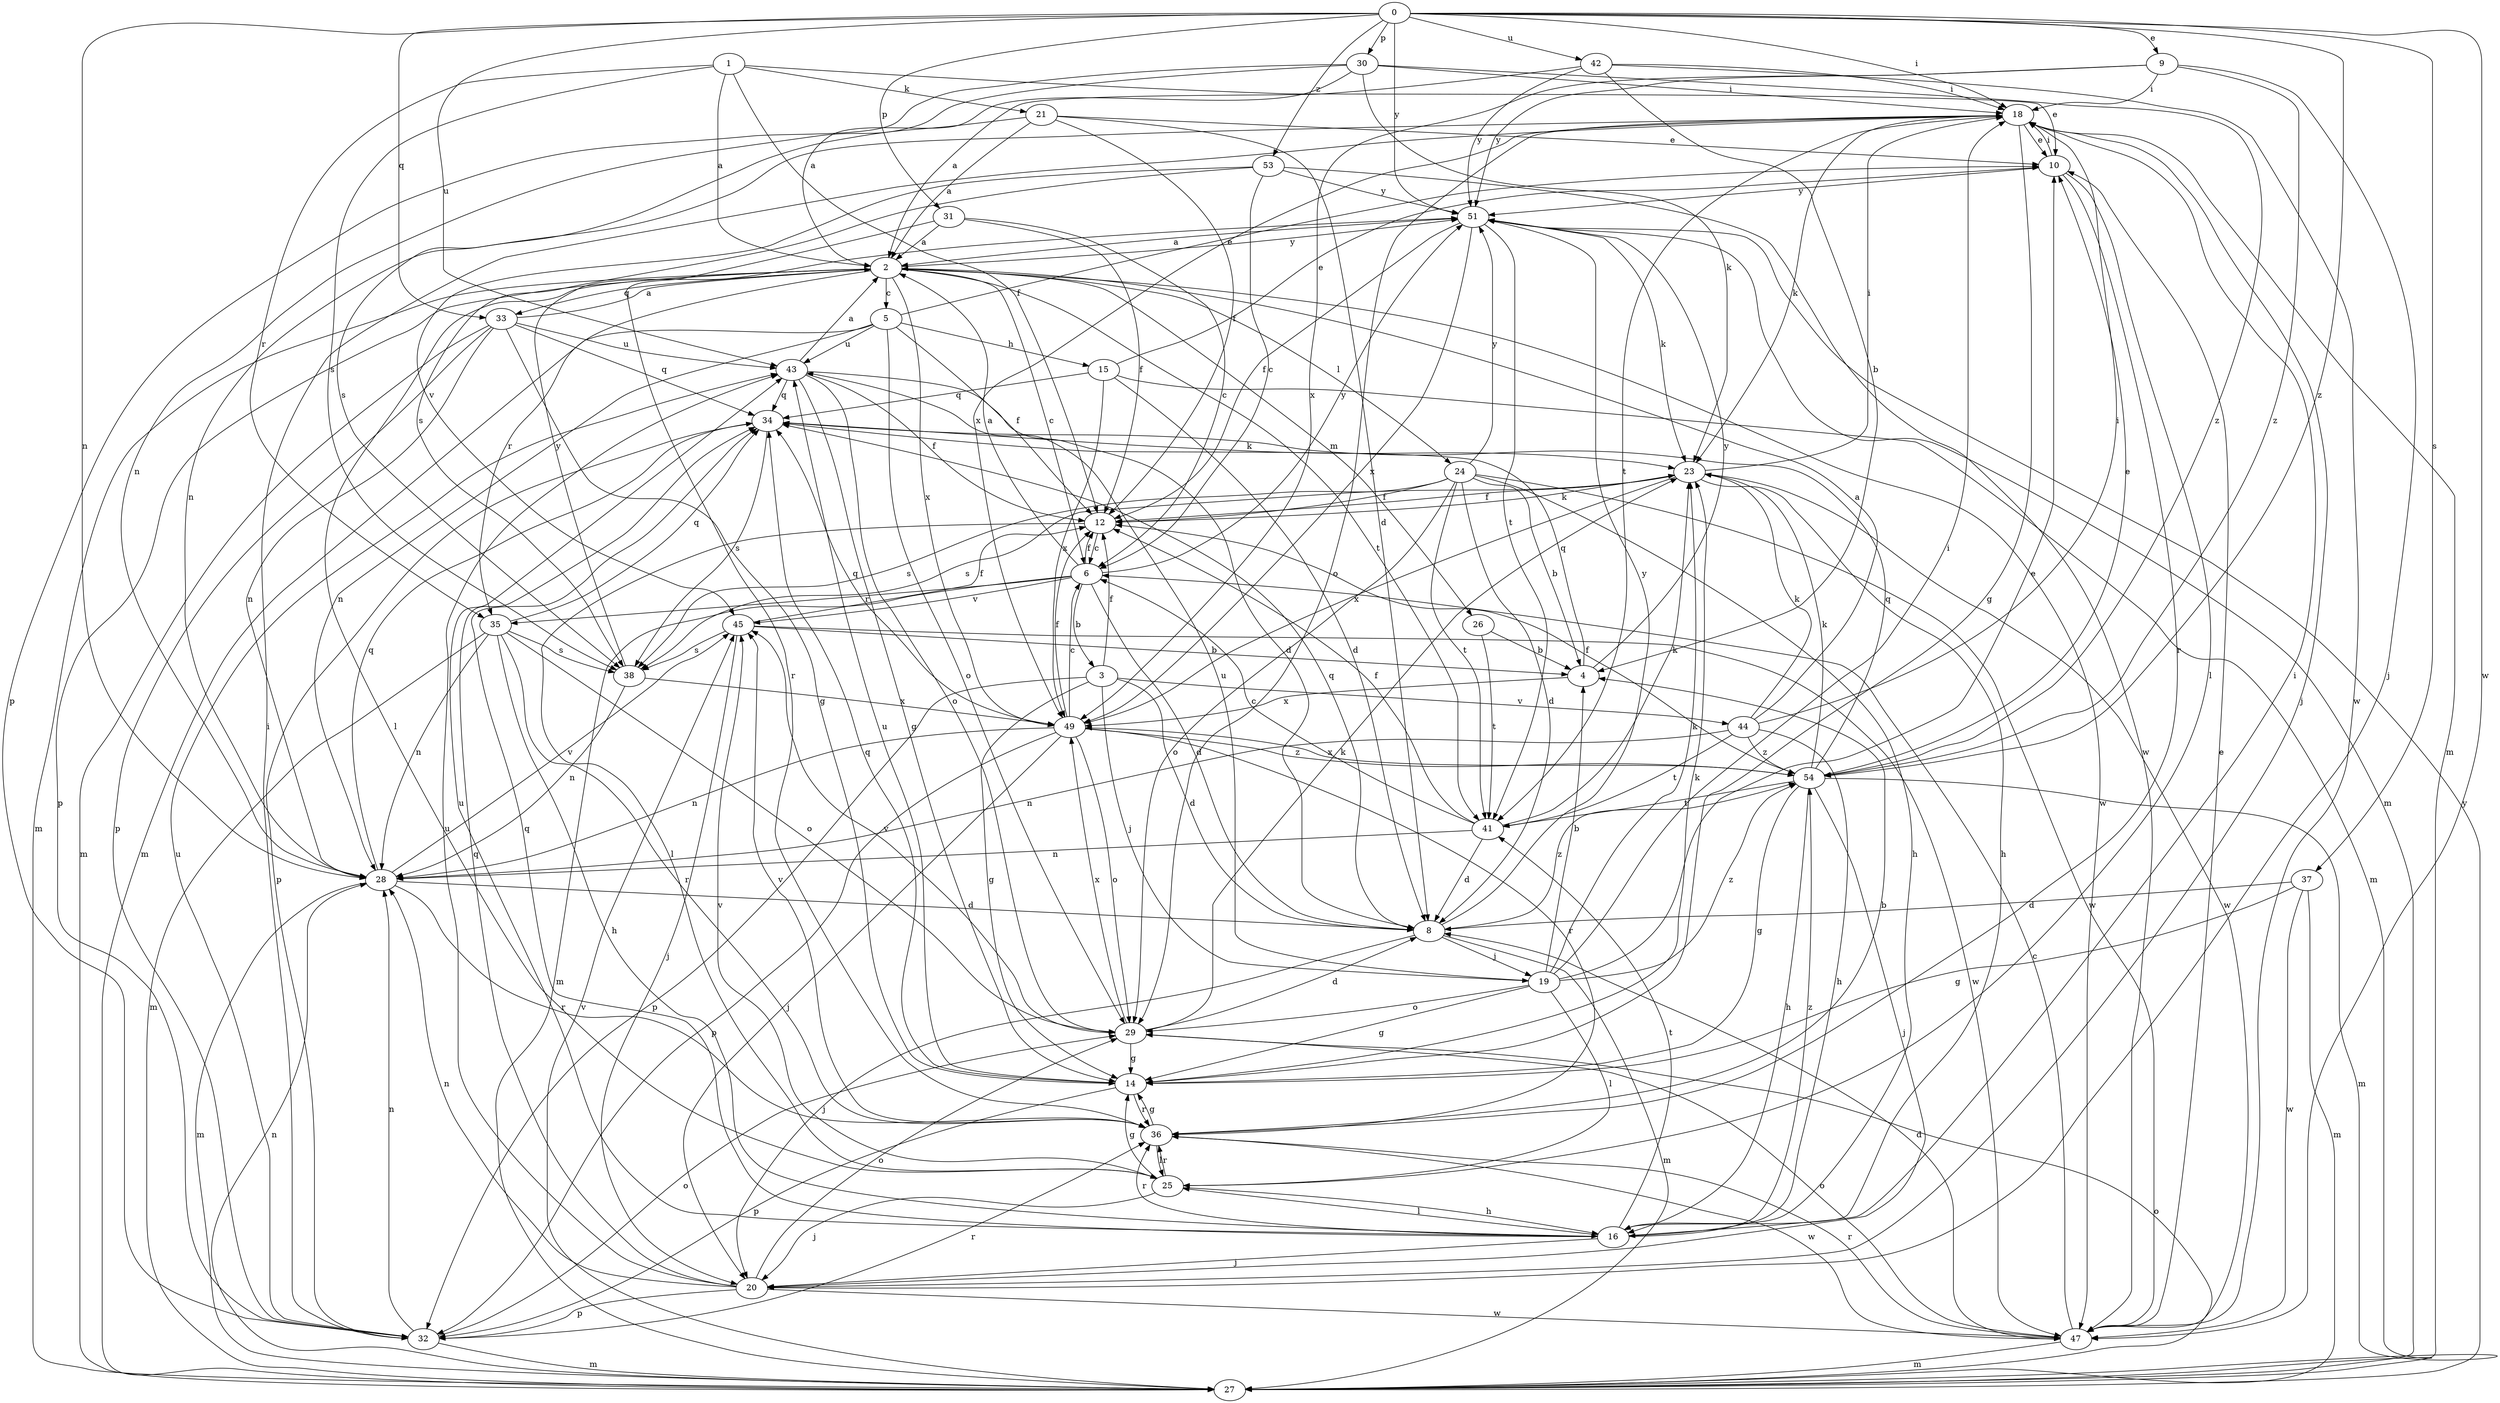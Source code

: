 strict digraph  {
0;
1;
2;
3;
4;
5;
6;
8;
9;
10;
12;
14;
15;
16;
18;
19;
20;
21;
23;
24;
25;
26;
27;
28;
29;
30;
31;
32;
33;
34;
35;
36;
37;
38;
41;
42;
43;
44;
45;
47;
49;
51;
53;
54;
0 -> 9  [label=e];
0 -> 18  [label=i];
0 -> 28  [label=n];
0 -> 30  [label=p];
0 -> 31  [label=p];
0 -> 33  [label=q];
0 -> 37  [label=s];
0 -> 42  [label=u];
0 -> 43  [label=u];
0 -> 47  [label=w];
0 -> 51  [label=y];
0 -> 53  [label=z];
0 -> 54  [label=z];
1 -> 2  [label=a];
1 -> 10  [label=e];
1 -> 12  [label=f];
1 -> 21  [label=k];
1 -> 35  [label=r];
1 -> 38  [label=s];
2 -> 5  [label=c];
2 -> 6  [label=c];
2 -> 24  [label=l];
2 -> 25  [label=l];
2 -> 26  [label=m];
2 -> 27  [label=m];
2 -> 32  [label=p];
2 -> 33  [label=q];
2 -> 35  [label=r];
2 -> 41  [label=t];
2 -> 47  [label=w];
2 -> 49  [label=x];
2 -> 51  [label=y];
3 -> 8  [label=d];
3 -> 12  [label=f];
3 -> 14  [label=g];
3 -> 19  [label=j];
3 -> 32  [label=p];
3 -> 44  [label=v];
4 -> 34  [label=q];
4 -> 49  [label=x];
4 -> 51  [label=y];
5 -> 10  [label=e];
5 -> 12  [label=f];
5 -> 15  [label=h];
5 -> 27  [label=m];
5 -> 28  [label=n];
5 -> 29  [label=o];
5 -> 43  [label=u];
6 -> 2  [label=a];
6 -> 3  [label=b];
6 -> 8  [label=d];
6 -> 12  [label=f];
6 -> 27  [label=m];
6 -> 35  [label=r];
6 -> 45  [label=v];
6 -> 51  [label=y];
8 -> 19  [label=j];
8 -> 20  [label=j];
8 -> 27  [label=m];
8 -> 34  [label=q];
8 -> 51  [label=y];
8 -> 54  [label=z];
9 -> 18  [label=i];
9 -> 20  [label=j];
9 -> 49  [label=x];
9 -> 51  [label=y];
9 -> 54  [label=z];
10 -> 18  [label=i];
10 -> 25  [label=l];
10 -> 36  [label=r];
10 -> 51  [label=y];
12 -> 6  [label=c];
12 -> 23  [label=k];
12 -> 25  [label=l];
14 -> 23  [label=k];
14 -> 32  [label=p];
14 -> 34  [label=q];
14 -> 36  [label=r];
14 -> 43  [label=u];
15 -> 8  [label=d];
15 -> 10  [label=e];
15 -> 27  [label=m];
15 -> 34  [label=q];
15 -> 49  [label=x];
16 -> 18  [label=i];
16 -> 20  [label=j];
16 -> 25  [label=l];
16 -> 34  [label=q];
16 -> 36  [label=r];
16 -> 41  [label=t];
16 -> 43  [label=u];
16 -> 54  [label=z];
18 -> 10  [label=e];
18 -> 14  [label=g];
18 -> 20  [label=j];
18 -> 23  [label=k];
18 -> 27  [label=m];
18 -> 28  [label=n];
18 -> 29  [label=o];
18 -> 41  [label=t];
18 -> 49  [label=x];
19 -> 4  [label=b];
19 -> 10  [label=e];
19 -> 14  [label=g];
19 -> 18  [label=i];
19 -> 23  [label=k];
19 -> 25  [label=l];
19 -> 29  [label=o];
19 -> 43  [label=u];
19 -> 54  [label=z];
20 -> 28  [label=n];
20 -> 29  [label=o];
20 -> 32  [label=p];
20 -> 34  [label=q];
20 -> 43  [label=u];
20 -> 47  [label=w];
21 -> 2  [label=a];
21 -> 8  [label=d];
21 -> 10  [label=e];
21 -> 12  [label=f];
21 -> 38  [label=s];
23 -> 12  [label=f];
23 -> 16  [label=h];
23 -> 18  [label=i];
23 -> 38  [label=s];
23 -> 47  [label=w];
23 -> 49  [label=x];
24 -> 4  [label=b];
24 -> 8  [label=d];
24 -> 12  [label=f];
24 -> 16  [label=h];
24 -> 29  [label=o];
24 -> 38  [label=s];
24 -> 41  [label=t];
24 -> 47  [label=w];
24 -> 51  [label=y];
25 -> 14  [label=g];
25 -> 16  [label=h];
25 -> 20  [label=j];
25 -> 36  [label=r];
25 -> 45  [label=v];
26 -> 4  [label=b];
26 -> 41  [label=t];
27 -> 28  [label=n];
27 -> 29  [label=o];
27 -> 45  [label=v];
27 -> 51  [label=y];
28 -> 8  [label=d];
28 -> 27  [label=m];
28 -> 34  [label=q];
28 -> 36  [label=r];
28 -> 45  [label=v];
29 -> 8  [label=d];
29 -> 14  [label=g];
29 -> 23  [label=k];
29 -> 45  [label=v];
29 -> 49  [label=x];
30 -> 2  [label=a];
30 -> 18  [label=i];
30 -> 23  [label=k];
30 -> 28  [label=n];
30 -> 32  [label=p];
30 -> 54  [label=z];
31 -> 2  [label=a];
31 -> 6  [label=c];
31 -> 12  [label=f];
31 -> 36  [label=r];
32 -> 18  [label=i];
32 -> 27  [label=m];
32 -> 28  [label=n];
32 -> 29  [label=o];
32 -> 36  [label=r];
32 -> 43  [label=u];
33 -> 2  [label=a];
33 -> 14  [label=g];
33 -> 27  [label=m];
33 -> 28  [label=n];
33 -> 32  [label=p];
33 -> 34  [label=q];
33 -> 43  [label=u];
34 -> 23  [label=k];
34 -> 32  [label=p];
34 -> 38  [label=s];
35 -> 16  [label=h];
35 -> 27  [label=m];
35 -> 28  [label=n];
35 -> 29  [label=o];
35 -> 34  [label=q];
35 -> 36  [label=r];
35 -> 38  [label=s];
36 -> 4  [label=b];
36 -> 14  [label=g];
36 -> 25  [label=l];
36 -> 45  [label=v];
36 -> 47  [label=w];
37 -> 8  [label=d];
37 -> 14  [label=g];
37 -> 27  [label=m];
37 -> 47  [label=w];
38 -> 28  [label=n];
38 -> 49  [label=x];
38 -> 51  [label=y];
41 -> 6  [label=c];
41 -> 8  [label=d];
41 -> 12  [label=f];
41 -> 23  [label=k];
41 -> 28  [label=n];
42 -> 2  [label=a];
42 -> 4  [label=b];
42 -> 18  [label=i];
42 -> 47  [label=w];
42 -> 51  [label=y];
43 -> 2  [label=a];
43 -> 8  [label=d];
43 -> 12  [label=f];
43 -> 14  [label=g];
43 -> 29  [label=o];
43 -> 34  [label=q];
44 -> 2  [label=a];
44 -> 16  [label=h];
44 -> 18  [label=i];
44 -> 23  [label=k];
44 -> 28  [label=n];
44 -> 41  [label=t];
44 -> 54  [label=z];
45 -> 4  [label=b];
45 -> 12  [label=f];
45 -> 20  [label=j];
45 -> 38  [label=s];
45 -> 47  [label=w];
47 -> 6  [label=c];
47 -> 8  [label=d];
47 -> 10  [label=e];
47 -> 27  [label=m];
47 -> 29  [label=o];
47 -> 36  [label=r];
49 -> 6  [label=c];
49 -> 12  [label=f];
49 -> 20  [label=j];
49 -> 28  [label=n];
49 -> 29  [label=o];
49 -> 32  [label=p];
49 -> 34  [label=q];
49 -> 36  [label=r];
49 -> 54  [label=z];
51 -> 2  [label=a];
51 -> 12  [label=f];
51 -> 23  [label=k];
51 -> 27  [label=m];
51 -> 41  [label=t];
51 -> 49  [label=x];
53 -> 6  [label=c];
53 -> 38  [label=s];
53 -> 45  [label=v];
53 -> 47  [label=w];
53 -> 51  [label=y];
54 -> 10  [label=e];
54 -> 12  [label=f];
54 -> 14  [label=g];
54 -> 16  [label=h];
54 -> 20  [label=j];
54 -> 23  [label=k];
54 -> 27  [label=m];
54 -> 34  [label=q];
54 -> 41  [label=t];
54 -> 49  [label=x];
}

